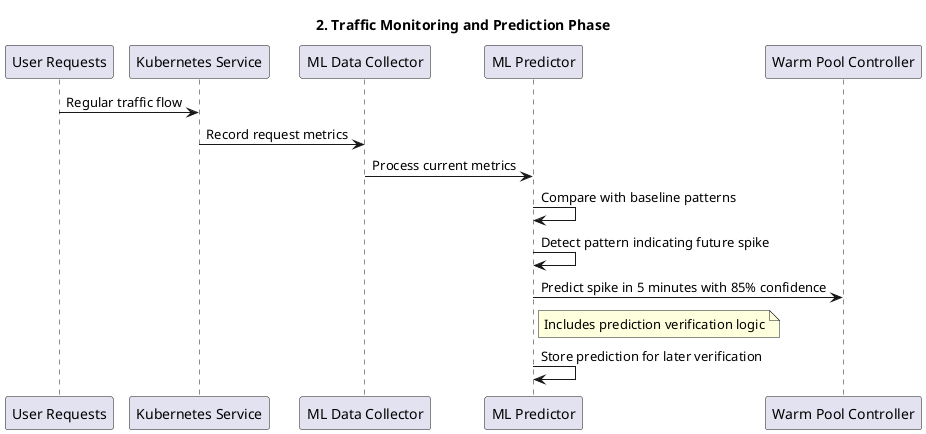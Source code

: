 @startuml
title 2. Traffic Monitoring and Prediction Phase

participant "User Requests" as User
participant "Kubernetes Service" as K8sService
participant "ML Data Collector" as MLCollector
participant "ML Predictor" as MLPredictor
participant "Warm Pool Controller" as WarmController

' Regular State - Monitoring
User -> K8sService: Regular traffic flow
K8sService -> MLCollector: Record request metrics
MLCollector -> MLPredictor: Process current metrics
MLPredictor -> MLPredictor: Compare with baseline patterns

' Prediction of Upcoming Load Spike
MLPredictor -> MLPredictor: Detect pattern indicating future spike
MLPredictor -> WarmController: Predict spike in 5 minutes with 85% confidence
note right of MLPredictor: Includes prediction verification logic

' Verification logic
MLPredictor -> MLPredictor: Store prediction for later verification
@enduml